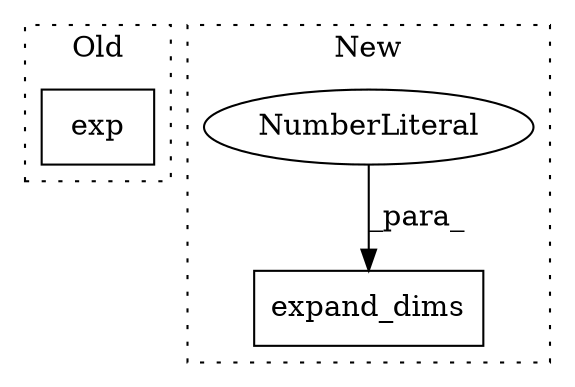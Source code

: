 digraph G {
subgraph cluster0 {
1 [label="exp" a="32" s="8405,8518" l="4,1" shape="box"];
label = "Old";
style="dotted";
}
subgraph cluster1 {
2 [label="expand_dims" a="32" s="8043,8058" l="12,1" shape="box"];
3 [label="NumberLiteral" a="34" s="8057" l="1" shape="ellipse"];
label = "New";
style="dotted";
}
3 -> 2 [label="_para_"];
}